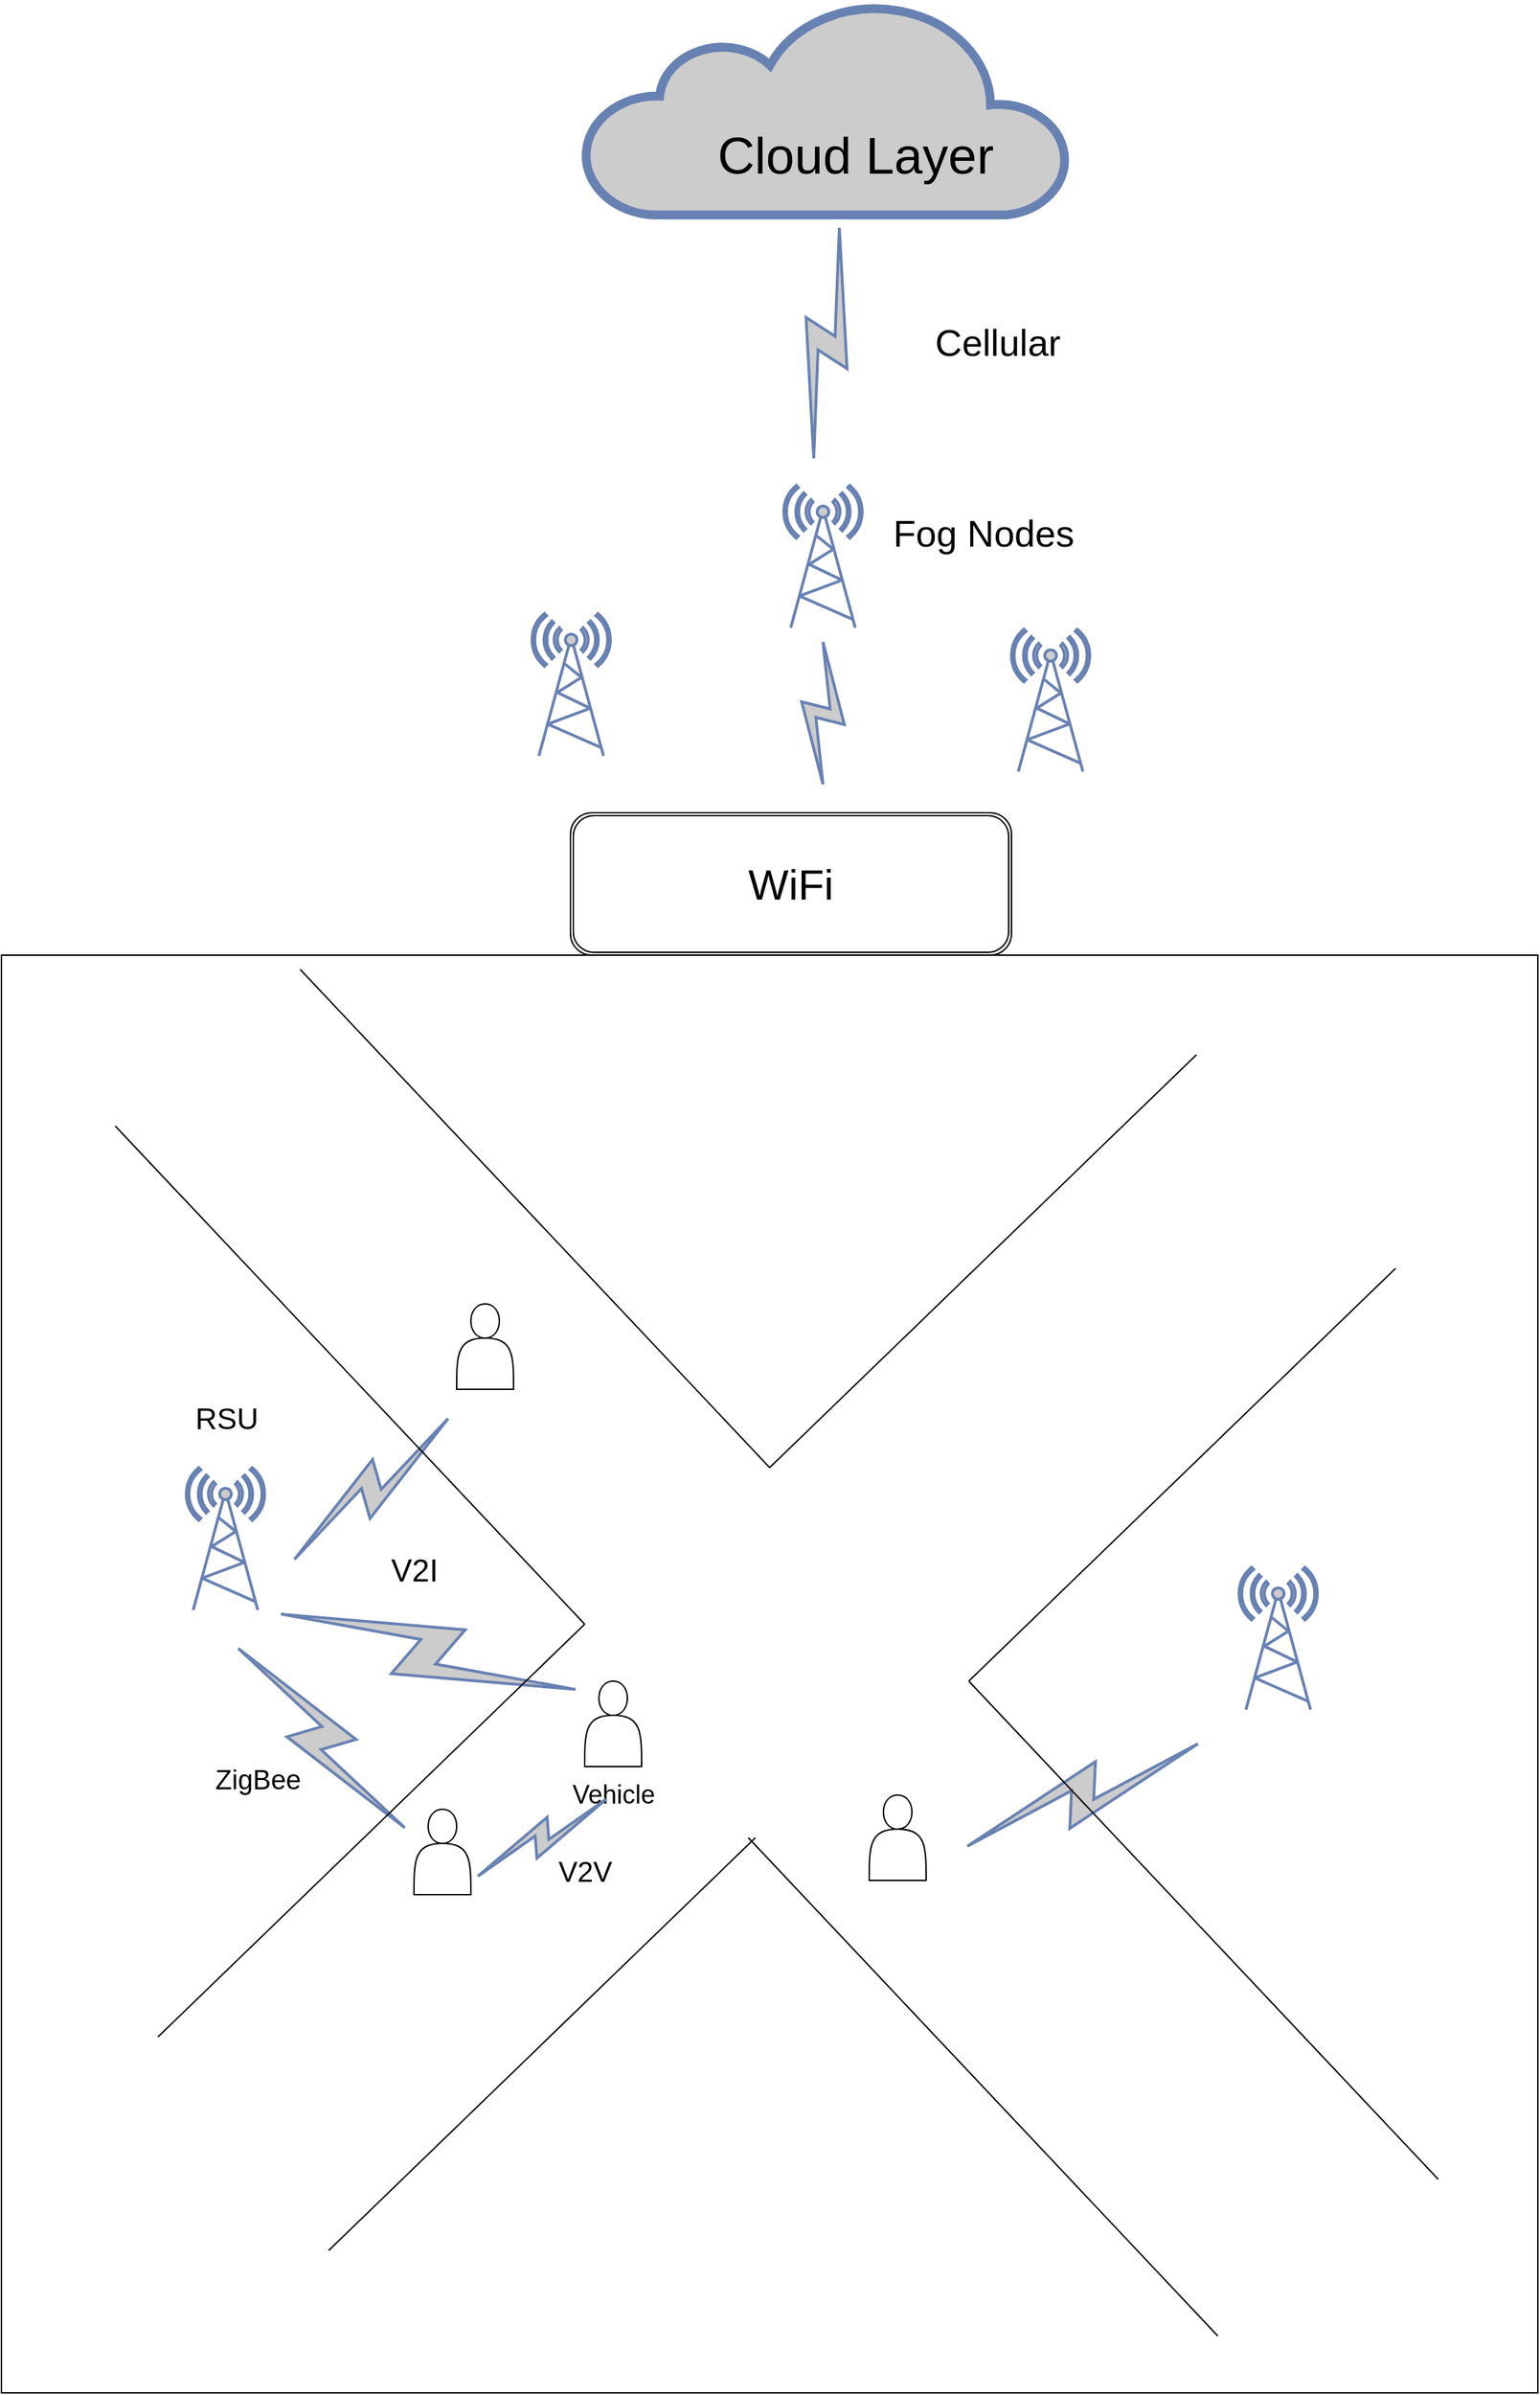 <mxfile version="24.3.1" type="github">
  <diagram name="Page-1" id="55a83fd1-7818-8e21-69c5-c3457e3827bb">
    <mxGraphModel dx="2049" dy="2754" grid="1" gridSize="10" guides="1" tooltips="1" connect="1" arrows="1" fold="1" page="1" pageScale="1" pageWidth="1100" pageHeight="850" background="none" math="0" shadow="0">
      <root>
        <mxCell id="0" />
        <mxCell id="1" parent="0" />
        <mxCell id="_pIg4PFCJZPSPQkPUvZz-1" value="" style="html=1;fillColor=#CCCCCC;strokeColor=#6881B3;gradientColor=none;gradientDirection=north;strokeWidth=2;shape=mxgraph.networks.comm_link_edge;html=1;labelBackgroundColor=none;endArrow=none;fontFamily=Verdana;fontSize=22;fontColor=#000000;" edge="1" parent="1">
          <mxGeometry width="100" height="100" relative="1" as="geometry">
            <mxPoint x="335" y="-210" as="sourcePoint" />
            <mxPoint x="565" y="-151.255" as="targetPoint" />
          </mxGeometry>
        </mxCell>
        <mxCell id="_pIg4PFCJZPSPQkPUvZz-2" value="" style="html=1;fillColor=#CCCCCC;strokeColor=#6881B3;gradientColor=none;gradientDirection=north;strokeWidth=2;shape=mxgraph.networks.comm_link_edge;html=1;labelBackgroundColor=none;endArrow=none;fontFamily=Verdana;fontSize=22;fontColor=#000000;fontStyle=1" edge="1" parent="1">
          <mxGeometry width="100" height="100" relative="1" as="geometry">
            <mxPoint x="310" y="-190" as="sourcePoint" />
            <mxPoint x="440" y="-49.995" as="targetPoint" />
          </mxGeometry>
        </mxCell>
        <mxCell id="_pIg4PFCJZPSPQkPUvZz-3" value="" style="html=1;fillColor=#CCCCCC;strokeColor=#6881B3;gradientColor=none;gradientDirection=north;strokeWidth=2;shape=mxgraph.networks.comm_link_edge;html=1;labelBackgroundColor=none;endArrow=none;fontFamily=Verdana;fontSize=22;fontColor=#000000;" edge="1" parent="1">
          <mxGeometry width="100" height="100" relative="1" as="geometry">
            <mxPoint x="820" y="-40" as="sourcePoint" />
            <mxPoint x="1000" y="-120" as="targetPoint" />
          </mxGeometry>
        </mxCell>
        <mxCell id="_pIg4PFCJZPSPQkPUvZz-4" value="" style="html=1;fillColor=#CCCCCC;strokeColor=#6881B3;gradientColor=none;gradientDirection=north;strokeWidth=2;shape=mxgraph.networks.comm_link_edge;html=1;labelBackgroundColor=none;endArrow=none;fontFamily=Verdana;fontSize=22;fontColor=#000000;" edge="1" parent="1">
          <mxGeometry width="100" height="100" relative="1" as="geometry">
            <mxPoint x="470" y="-350" as="sourcePoint" />
            <mxPoint x="350" y="-240" as="targetPoint" />
          </mxGeometry>
        </mxCell>
        <mxCell id="_pIg4PFCJZPSPQkPUvZz-5" value="" style="html=1;outlineConnect=0;fillColor=#CCCCCC;strokeColor=#6881B3;gradientColor=none;gradientDirection=north;strokeWidth=2;shape=mxgraph.networks.cloud;fontColor=#ffffff;" vertex="1" parent="1">
          <mxGeometry x="560" y="-1340" width="340" height="150" as="geometry" />
        </mxCell>
        <mxCell id="_pIg4PFCJZPSPQkPUvZz-6" value="" style="endArrow=none;html=1;rounded=0;" edge="1" parent="1">
          <mxGeometry width="50" height="50" relative="1" as="geometry">
            <mxPoint x="260" y="90" as="sourcePoint" />
            <mxPoint x="560" y="-200" as="targetPoint" />
          </mxGeometry>
        </mxCell>
        <mxCell id="_pIg4PFCJZPSPQkPUvZz-7" value="" style="endArrow=none;html=1;rounded=0;" edge="1" parent="1">
          <mxGeometry width="50" height="50" relative="1" as="geometry">
            <mxPoint x="380" y="240" as="sourcePoint" />
            <mxPoint x="680" y="-50" as="targetPoint" />
          </mxGeometry>
        </mxCell>
        <mxCell id="_pIg4PFCJZPSPQkPUvZz-8" value="" style="endArrow=none;html=1;rounded=0;" edge="1" parent="1">
          <mxGeometry width="50" height="50" relative="1" as="geometry">
            <mxPoint x="560" y="-200" as="sourcePoint" />
            <mxPoint x="230" y="-550" as="targetPoint" />
          </mxGeometry>
        </mxCell>
        <mxCell id="_pIg4PFCJZPSPQkPUvZz-9" value="" style="endArrow=none;html=1;rounded=0;" edge="1" parent="1">
          <mxGeometry width="50" height="50" relative="1" as="geometry">
            <mxPoint x="690" y="-310" as="sourcePoint" />
            <mxPoint x="360" y="-660" as="targetPoint" />
          </mxGeometry>
        </mxCell>
        <mxCell id="_pIg4PFCJZPSPQkPUvZz-10" value="" style="endArrow=none;html=1;rounded=0;" edge="1" parent="1">
          <mxGeometry width="50" height="50" relative="1" as="geometry">
            <mxPoint x="690" y="-310" as="sourcePoint" />
            <mxPoint x="990" y="-600" as="targetPoint" />
          </mxGeometry>
        </mxCell>
        <mxCell id="_pIg4PFCJZPSPQkPUvZz-11" value="" style="endArrow=none;html=1;rounded=0;" edge="1" parent="1">
          <mxGeometry width="50" height="50" relative="1" as="geometry">
            <mxPoint x="830" y="-160" as="sourcePoint" />
            <mxPoint x="1130" y="-450" as="targetPoint" />
          </mxGeometry>
        </mxCell>
        <mxCell id="_pIg4PFCJZPSPQkPUvZz-12" value="" style="endArrow=none;html=1;rounded=0;" edge="1" parent="1">
          <mxGeometry width="50" height="50" relative="1" as="geometry">
            <mxPoint x="1005" y="300" as="sourcePoint" />
            <mxPoint x="675" y="-50" as="targetPoint" />
          </mxGeometry>
        </mxCell>
        <mxCell id="_pIg4PFCJZPSPQkPUvZz-13" value="" style="endArrow=none;html=1;rounded=0;" edge="1" parent="1">
          <mxGeometry width="50" height="50" relative="1" as="geometry">
            <mxPoint x="1160" y="190" as="sourcePoint" />
            <mxPoint x="830" y="-160" as="targetPoint" />
          </mxGeometry>
        </mxCell>
        <mxCell id="_pIg4PFCJZPSPQkPUvZz-14" value="" style="shape=actor;whiteSpace=wrap;html=1;" vertex="1" parent="1">
          <mxGeometry x="440" y="-70" width="40" height="60" as="geometry" />
        </mxCell>
        <mxCell id="_pIg4PFCJZPSPQkPUvZz-15" value="" style="shape=actor;whiteSpace=wrap;html=1;" vertex="1" parent="1">
          <mxGeometry x="560" y="-160" width="40" height="60" as="geometry" />
        </mxCell>
        <mxCell id="_pIg4PFCJZPSPQkPUvZz-16" value="" style="shape=actor;whiteSpace=wrap;html=1;" vertex="1" parent="1">
          <mxGeometry x="470" y="-425" width="40" height="60" as="geometry" />
        </mxCell>
        <mxCell id="_pIg4PFCJZPSPQkPUvZz-17" value="" style="shape=actor;whiteSpace=wrap;html=1;" vertex="1" parent="1">
          <mxGeometry x="760" y="-80" width="40" height="60" as="geometry" />
        </mxCell>
        <mxCell id="_pIg4PFCJZPSPQkPUvZz-18" value="" style="fontColor=#0066CC;verticalAlign=top;verticalLabelPosition=bottom;labelPosition=center;align=center;html=1;outlineConnect=0;fillColor=#CCCCCC;strokeColor=#6881B3;gradientColor=none;gradientDirection=north;strokeWidth=2;shape=mxgraph.networks.radio_tower;" vertex="1" parent="1">
          <mxGeometry x="523" y="-910" width="55" height="100" as="geometry" />
        </mxCell>
        <mxCell id="_pIg4PFCJZPSPQkPUvZz-19" value="" style="fontColor=#0066CC;verticalAlign=top;verticalLabelPosition=bottom;labelPosition=center;align=center;html=1;outlineConnect=0;fillColor=#CCCCCC;strokeColor=#6881B3;gradientColor=none;gradientDirection=north;strokeWidth=2;shape=mxgraph.networks.radio_tower;" vertex="1" parent="1">
          <mxGeometry x="700" y="-1000" width="55" height="100" as="geometry" />
        </mxCell>
        <mxCell id="_pIg4PFCJZPSPQkPUvZz-20" value="" style="fontColor=#0066CC;verticalAlign=top;verticalLabelPosition=bottom;labelPosition=center;align=center;html=1;outlineConnect=0;fillColor=#CCCCCC;strokeColor=#6881B3;gradientColor=none;gradientDirection=north;strokeWidth=2;shape=mxgraph.networks.radio_tower;" vertex="1" parent="1">
          <mxGeometry x="860" y="-899" width="55" height="100" as="geometry" />
        </mxCell>
        <mxCell id="_pIg4PFCJZPSPQkPUvZz-21" value="" style="fontColor=#0066CC;verticalAlign=top;verticalLabelPosition=bottom;labelPosition=center;align=center;html=1;outlineConnect=0;fillColor=#CCCCCC;strokeColor=#6881B3;gradientColor=none;gradientDirection=north;strokeWidth=2;shape=mxgraph.networks.radio_tower;" vertex="1" parent="1">
          <mxGeometry x="280" y="-310" width="55" height="100" as="geometry" />
        </mxCell>
        <mxCell id="_pIg4PFCJZPSPQkPUvZz-22" value="" style="fontColor=#0066CC;verticalAlign=top;verticalLabelPosition=bottom;labelPosition=center;align=center;html=1;outlineConnect=0;fillColor=#CCCCCC;strokeColor=#6881B3;gradientColor=none;gradientDirection=north;strokeWidth=2;shape=mxgraph.networks.radio_tower;" vertex="1" parent="1">
          <mxGeometry x="1020" y="-240" width="55" height="100" as="geometry" />
        </mxCell>
        <mxCell id="_pIg4PFCJZPSPQkPUvZz-23" value="" style="shape=partialRectangle;whiteSpace=wrap;html=1;bottom=0;right=0;fillColor=none;" vertex="1" parent="1">
          <mxGeometry x="150" y="-670" width="1080" height="1010" as="geometry" />
        </mxCell>
        <mxCell id="_pIg4PFCJZPSPQkPUvZz-24" value="" style="shape=partialRectangle;whiteSpace=wrap;html=1;bottom=1;right=1;left=1;top=0;fillColor=none;routingCenterX=-0.5;" vertex="1" parent="1">
          <mxGeometry x="150" y="-670" width="1080" height="1010" as="geometry" />
        </mxCell>
        <mxCell id="_pIg4PFCJZPSPQkPUvZz-25" value="" style="fontColor=#0066CC;verticalAlign=top;verticalLabelPosition=bottom;labelPosition=center;align=center;html=1;outlineConnect=0;fillColor=#CCCCCC;strokeColor=#6881B3;gradientColor=none;gradientDirection=north;strokeWidth=2;shape=mxgraph.networks.comm_link;" vertex="1" parent="1">
          <mxGeometry x="712.5" y="-890" width="30" height="100" as="geometry" />
        </mxCell>
        <mxCell id="_pIg4PFCJZPSPQkPUvZz-26" value="&lt;span style=&quot;font-size: 30px;&quot;&gt;WiFi&lt;/span&gt;" style="shape=ext;double=1;rounded=1;whiteSpace=wrap;html=1;" vertex="1" parent="1">
          <mxGeometry x="550" y="-770" width="310" height="100" as="geometry" />
        </mxCell>
        <mxCell id="_pIg4PFCJZPSPQkPUvZz-27" value="&lt;span style=&quot;font-size: 26px;&quot;&gt;Fog Nodes&lt;/span&gt;&lt;div&gt;&lt;span style=&quot;font-size: 26px;&quot;&gt;&lt;br&gt;&lt;/span&gt;&lt;/div&gt;" style="text;html=1;align=center;verticalAlign=middle;resizable=0;points=[];autosize=1;strokeColor=none;fillColor=none;" vertex="1" parent="1">
          <mxGeometry x="765" y="-990" width="150" height="80" as="geometry" />
        </mxCell>
        <mxCell id="_pIg4PFCJZPSPQkPUvZz-28" value="&lt;font style=&quot;font-size: 36px;&quot;&gt;Cloud Layer&lt;/font&gt;&lt;div&gt;&lt;font style=&quot;font-size: 36px;&quot;&gt;&lt;br&gt;&lt;/font&gt;&lt;/div&gt;" style="text;html=1;align=center;verticalAlign=middle;resizable=0;points=[];autosize=1;strokeColor=none;fillColor=none;" vertex="1" parent="1">
          <mxGeometry x="640" y="-1260" width="220" height="100" as="geometry" />
        </mxCell>
        <mxCell id="_pIg4PFCJZPSPQkPUvZz-29" value="" style="html=1;outlineConnect=0;fillColor=#CCCCCC;strokeColor=#6881B3;gradientColor=none;gradientDirection=north;strokeWidth=2;shape=mxgraph.networks.comm_link_edge;html=1;rounded=0;" edge="1" parent="1">
          <mxGeometry width="100" height="100" relative="1" as="geometry">
            <mxPoint x="720" y="-1010" as="sourcePoint" />
            <mxPoint x="740" y="-1190" as="targetPoint" />
            <Array as="points">
              <mxPoint x="810" y="-1070" />
            </Array>
          </mxGeometry>
        </mxCell>
        <mxCell id="_pIg4PFCJZPSPQkPUvZz-30" value="&lt;span style=&quot;font-size: 26px;&quot;&gt;Cellular&lt;/span&gt;" style="text;html=1;align=center;verticalAlign=middle;resizable=0;points=[];autosize=1;strokeColor=none;fillColor=none;" vertex="1" parent="1">
          <mxGeometry x="795" y="-1120" width="110" height="40" as="geometry" />
        </mxCell>
        <mxCell id="_pIg4PFCJZPSPQkPUvZz-31" value="&lt;font style=&quot;font-size: 21px;&quot;&gt;RSU&lt;/font&gt;" style="text;html=1;align=center;verticalAlign=middle;resizable=0;points=[];autosize=1;strokeColor=none;fillColor=none;" vertex="1" parent="1">
          <mxGeometry x="272.5" y="-365" width="70" height="40" as="geometry" />
        </mxCell>
        <mxCell id="_pIg4PFCJZPSPQkPUvZz-32" value="&lt;font style=&quot;font-size: 19px;&quot;&gt;ZigBee&lt;/font&gt;" style="text;html=1;align=center;verticalAlign=middle;resizable=0;points=[];autosize=1;strokeColor=none;fillColor=none;" vertex="1" parent="1">
          <mxGeometry x="290" y="-110" width="80" height="40" as="geometry" />
        </mxCell>
        <mxCell id="_pIg4PFCJZPSPQkPUvZz-33" value="&lt;font style=&quot;font-size: 18px;&quot;&gt;Vehicle&lt;/font&gt;" style="text;html=1;align=center;verticalAlign=middle;resizable=0;points=[];autosize=1;strokeColor=none;fillColor=none;" vertex="1" parent="1">
          <mxGeometry x="540" y="-100" width="80" height="40" as="geometry" />
        </mxCell>
        <mxCell id="_pIg4PFCJZPSPQkPUvZz-35" value="" style="html=1;fillColor=#CCCCCC;strokeColor=#6881B3;gradientColor=none;gradientDirection=north;strokeWidth=2;shape=mxgraph.networks.comm_link_edge;html=1;labelBackgroundColor=none;endArrow=none;fontFamily=Verdana;fontSize=22;fontColor=#000000;" edge="1" parent="1">
          <mxGeometry width="100" height="100" relative="1" as="geometry">
            <mxPoint x="480" y="-20" as="sourcePoint" />
            <mxPoint x="580" y="-80" as="targetPoint" />
          </mxGeometry>
        </mxCell>
        <mxCell id="_pIg4PFCJZPSPQkPUvZz-36" value="&lt;font style=&quot;font-size: 20px;&quot;&gt;V2V&lt;/font&gt;" style="text;html=1;align=center;verticalAlign=middle;resizable=0;points=[];autosize=1;strokeColor=none;fillColor=none;" vertex="1" parent="1">
          <mxGeometry x="530" y="-47" width="60" height="40" as="geometry" />
        </mxCell>
        <mxCell id="_pIg4PFCJZPSPQkPUvZz-37" value="&lt;span style=&quot;font-size: 22px;&quot;&gt;V2I&lt;/span&gt;" style="text;html=1;align=center;verticalAlign=middle;resizable=0;points=[];autosize=1;strokeColor=none;fillColor=none;" vertex="1" parent="1">
          <mxGeometry x="410" y="-257" width="60" height="40" as="geometry" />
        </mxCell>
      </root>
    </mxGraphModel>
  </diagram>
</mxfile>
